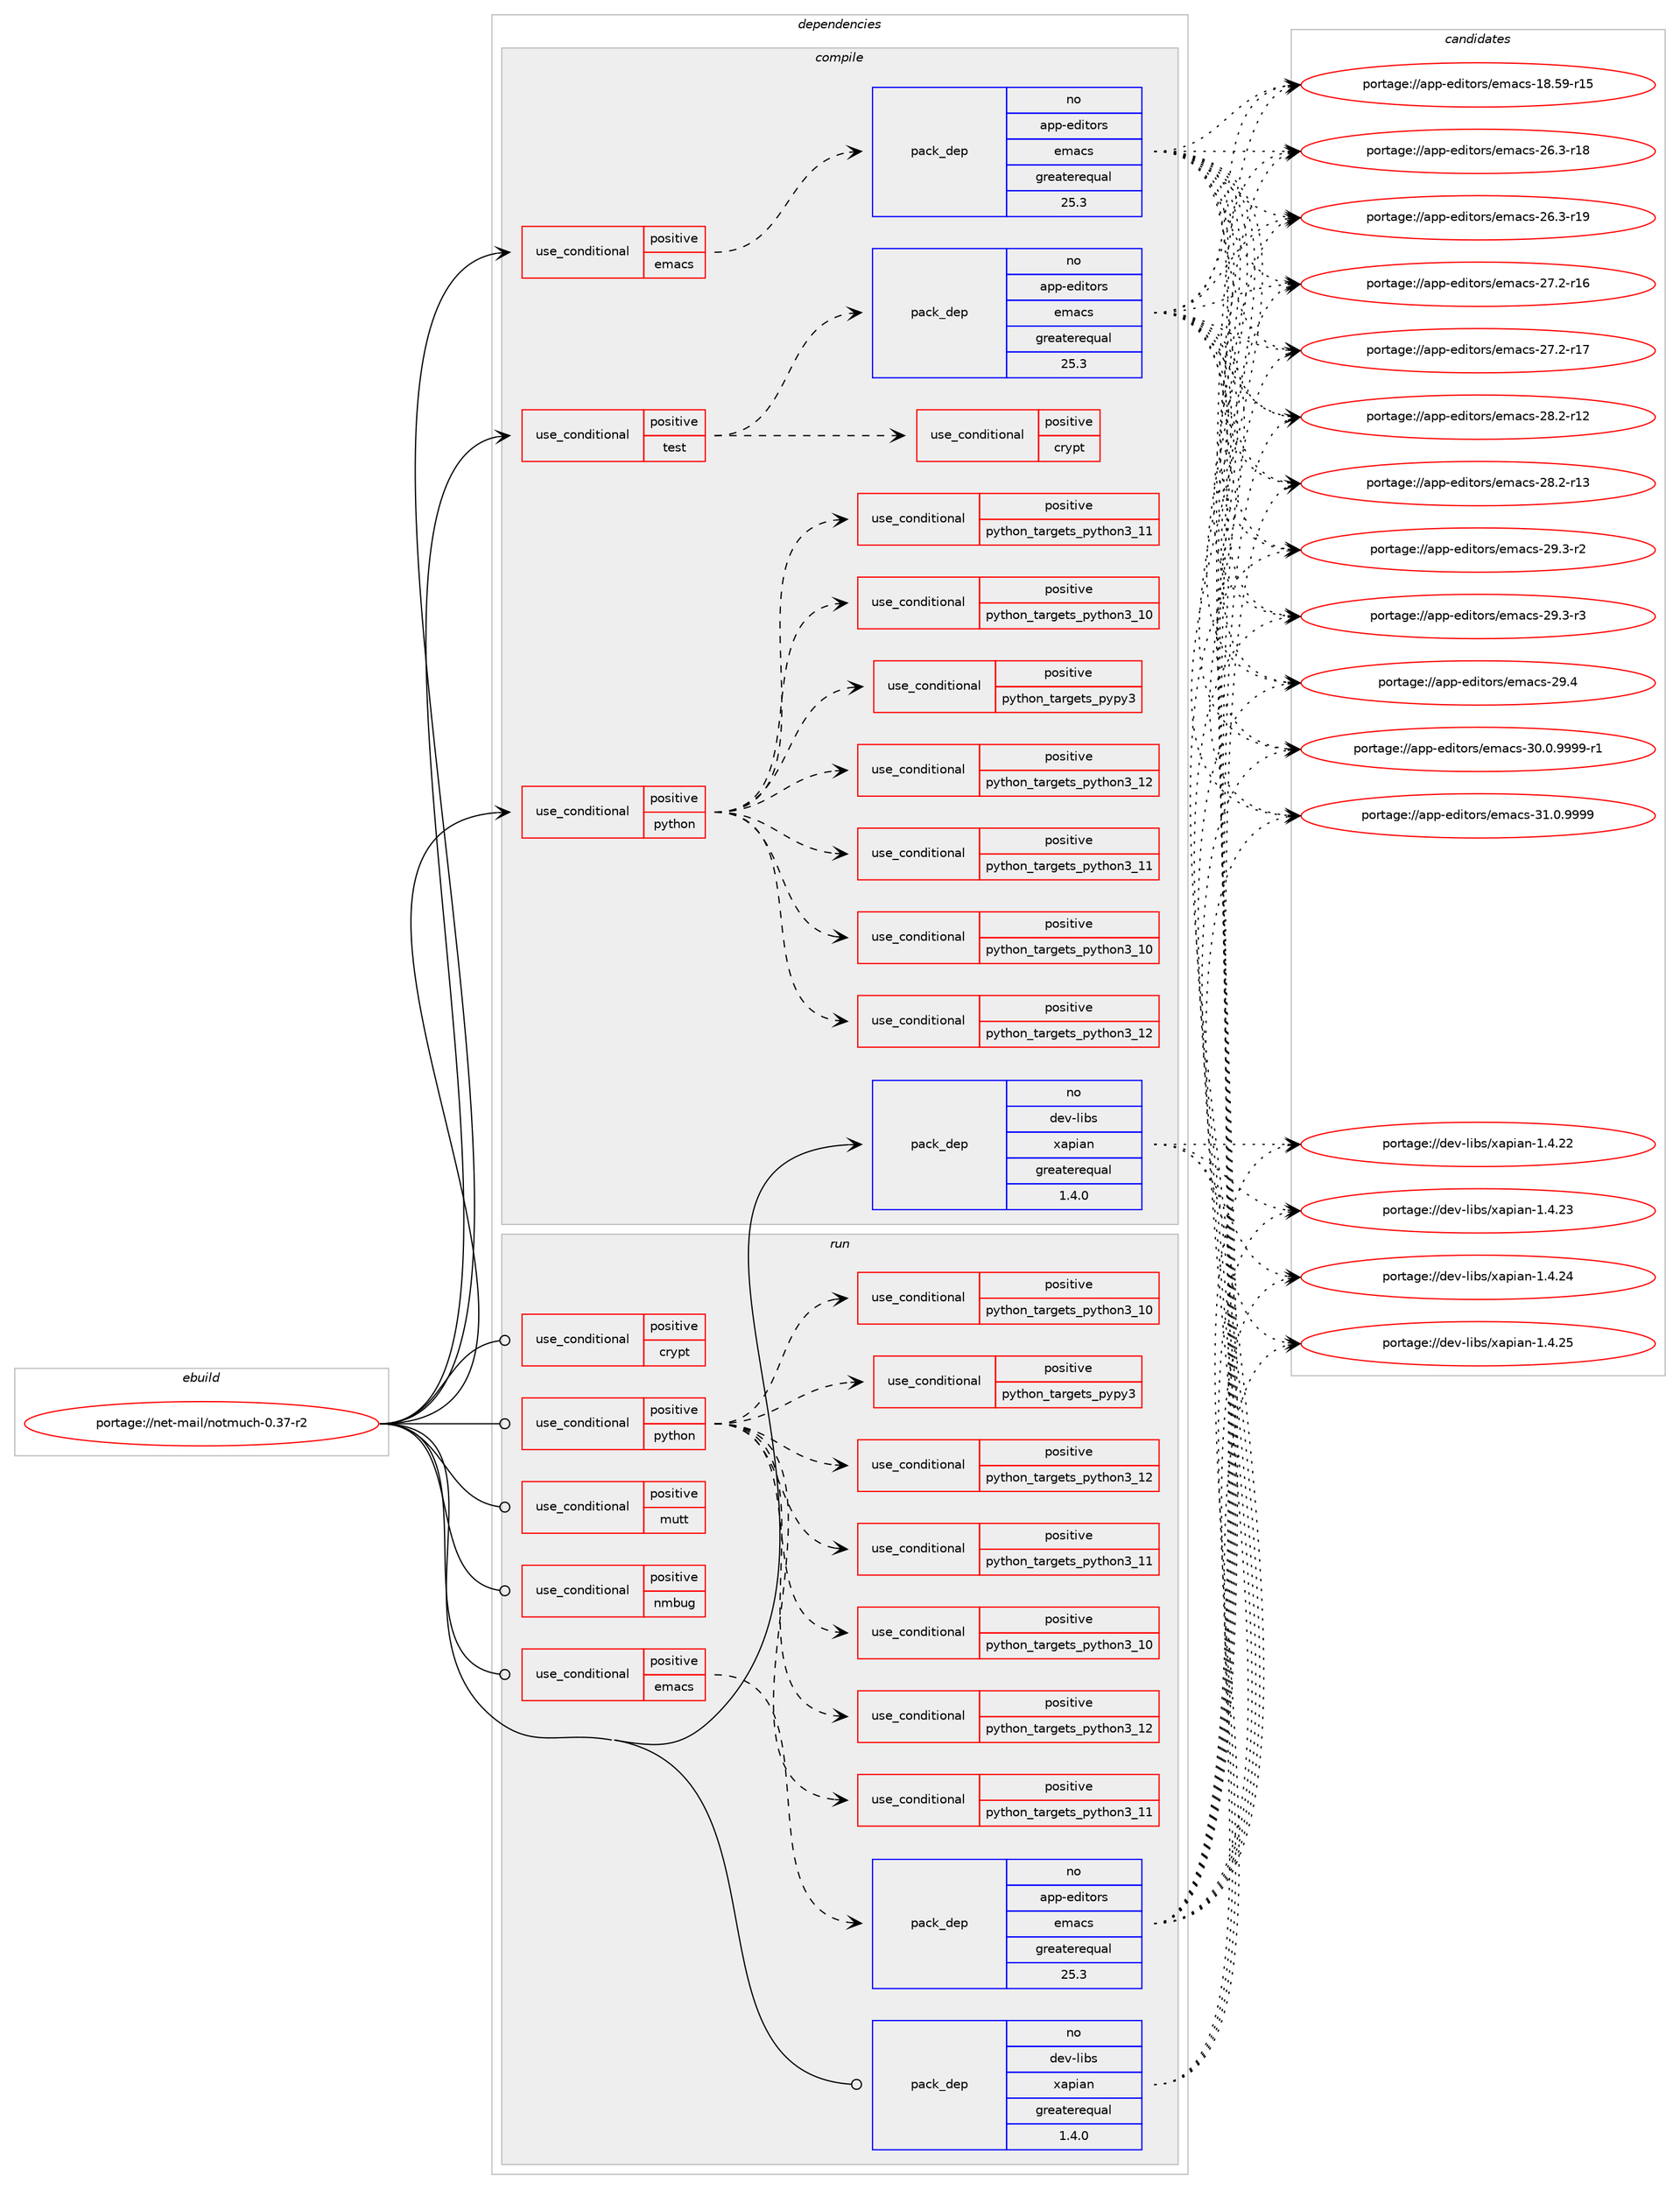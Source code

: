 digraph prolog {

# *************
# Graph options
# *************

newrank=true;
concentrate=true;
compound=true;
graph [rankdir=LR,fontname=Helvetica,fontsize=10,ranksep=1.5];#, ranksep=2.5, nodesep=0.2];
edge  [arrowhead=vee];
node  [fontname=Helvetica,fontsize=10];

# **********
# The ebuild
# **********

subgraph cluster_leftcol {
color=gray;
rank=same;
label=<<i>ebuild</i>>;
id [label="portage://net-mail/notmuch-0.37-r2", color=red, width=4, href="../net-mail/notmuch-0.37-r2.svg"];
}

# ****************
# The dependencies
# ****************

subgraph cluster_midcol {
color=gray;
label=<<i>dependencies</i>>;
subgraph cluster_compile {
fillcolor="#eeeeee";
style=filled;
label=<<i>compile</i>>;
subgraph cond92850 {
dependency185681 [label=<<TABLE BORDER="0" CELLBORDER="1" CELLSPACING="0" CELLPADDING="4"><TR><TD ROWSPAN="3" CELLPADDING="10">use_conditional</TD></TR><TR><TD>positive</TD></TR><TR><TD>emacs</TD></TR></TABLE>>, shape=none, color=red];
subgraph pack90222 {
dependency185682 [label=<<TABLE BORDER="0" CELLBORDER="1" CELLSPACING="0" CELLPADDING="4" WIDTH="220"><TR><TD ROWSPAN="6" CELLPADDING="30">pack_dep</TD></TR><TR><TD WIDTH="110">no</TD></TR><TR><TD>app-editors</TD></TR><TR><TD>emacs</TD></TR><TR><TD>greaterequal</TD></TR><TR><TD>25.3</TD></TR></TABLE>>, shape=none, color=blue];
}
dependency185681:e -> dependency185682:w [weight=20,style="dashed",arrowhead="vee"];
}
id:e -> dependency185681:w [weight=20,style="solid",arrowhead="vee"];
subgraph cond92851 {
dependency185683 [label=<<TABLE BORDER="0" CELLBORDER="1" CELLSPACING="0" CELLPADDING="4"><TR><TD ROWSPAN="3" CELLPADDING="10">use_conditional</TD></TR><TR><TD>positive</TD></TR><TR><TD>python</TD></TR></TABLE>>, shape=none, color=red];
subgraph cond92852 {
dependency185684 [label=<<TABLE BORDER="0" CELLBORDER="1" CELLSPACING="0" CELLPADDING="4"><TR><TD ROWSPAN="3" CELLPADDING="10">use_conditional</TD></TR><TR><TD>positive</TD></TR><TR><TD>python_targets_pypy3</TD></TR></TABLE>>, shape=none, color=red];
# *** BEGIN UNKNOWN DEPENDENCY TYPE (TODO) ***
# dependency185684 -> package_dependency(portage://net-mail/notmuch-0.37-r2,install,no,dev-python,pypy3,none,[,,],any_same_slot,[])
# *** END UNKNOWN DEPENDENCY TYPE (TODO) ***

}
dependency185683:e -> dependency185684:w [weight=20,style="dashed",arrowhead="vee"];
subgraph cond92853 {
dependency185685 [label=<<TABLE BORDER="0" CELLBORDER="1" CELLSPACING="0" CELLPADDING="4"><TR><TD ROWSPAN="3" CELLPADDING="10">use_conditional</TD></TR><TR><TD>positive</TD></TR><TR><TD>python_targets_python3_10</TD></TR></TABLE>>, shape=none, color=red];
# *** BEGIN UNKNOWN DEPENDENCY TYPE (TODO) ***
# dependency185685 -> package_dependency(portage://net-mail/notmuch-0.37-r2,install,no,dev-lang,python,none,[,,],[slot(3.10)],[])
# *** END UNKNOWN DEPENDENCY TYPE (TODO) ***

}
dependency185683:e -> dependency185685:w [weight=20,style="dashed",arrowhead="vee"];
subgraph cond92854 {
dependency185686 [label=<<TABLE BORDER="0" CELLBORDER="1" CELLSPACING="0" CELLPADDING="4"><TR><TD ROWSPAN="3" CELLPADDING="10">use_conditional</TD></TR><TR><TD>positive</TD></TR><TR><TD>python_targets_python3_11</TD></TR></TABLE>>, shape=none, color=red];
# *** BEGIN UNKNOWN DEPENDENCY TYPE (TODO) ***
# dependency185686 -> package_dependency(portage://net-mail/notmuch-0.37-r2,install,no,dev-lang,python,none,[,,],[slot(3.11)],[])
# *** END UNKNOWN DEPENDENCY TYPE (TODO) ***

}
dependency185683:e -> dependency185686:w [weight=20,style="dashed",arrowhead="vee"];
subgraph cond92855 {
dependency185687 [label=<<TABLE BORDER="0" CELLBORDER="1" CELLSPACING="0" CELLPADDING="4"><TR><TD ROWSPAN="3" CELLPADDING="10">use_conditional</TD></TR><TR><TD>positive</TD></TR><TR><TD>python_targets_python3_12</TD></TR></TABLE>>, shape=none, color=red];
# *** BEGIN UNKNOWN DEPENDENCY TYPE (TODO) ***
# dependency185687 -> package_dependency(portage://net-mail/notmuch-0.37-r2,install,no,dev-lang,python,none,[,,],[slot(3.12)],[])
# *** END UNKNOWN DEPENDENCY TYPE (TODO) ***

}
dependency185683:e -> dependency185687:w [weight=20,style="dashed",arrowhead="vee"];
subgraph cond92856 {
dependency185688 [label=<<TABLE BORDER="0" CELLBORDER="1" CELLSPACING="0" CELLPADDING="4"><TR><TD ROWSPAN="3" CELLPADDING="10">use_conditional</TD></TR><TR><TD>positive</TD></TR><TR><TD>python_targets_python3_10</TD></TR></TABLE>>, shape=none, color=red];
# *** BEGIN UNKNOWN DEPENDENCY TYPE (TODO) ***
# dependency185688 -> package_dependency(portage://net-mail/notmuch-0.37-r2,install,no,dev-python,cffi,none,[,,],[],[use(optenable(python_targets_python3_10),negative),use(optenable(python_targets_python3_11),negative),use(optenable(python_targets_python3_12),negative)])
# *** END UNKNOWN DEPENDENCY TYPE (TODO) ***

}
dependency185683:e -> dependency185688:w [weight=20,style="dashed",arrowhead="vee"];
subgraph cond92857 {
dependency185689 [label=<<TABLE BORDER="0" CELLBORDER="1" CELLSPACING="0" CELLPADDING="4"><TR><TD ROWSPAN="3" CELLPADDING="10">use_conditional</TD></TR><TR><TD>positive</TD></TR><TR><TD>python_targets_python3_11</TD></TR></TABLE>>, shape=none, color=red];
# *** BEGIN UNKNOWN DEPENDENCY TYPE (TODO) ***
# dependency185689 -> package_dependency(portage://net-mail/notmuch-0.37-r2,install,no,dev-python,cffi,none,[,,],[],[use(optenable(python_targets_python3_10),negative),use(optenable(python_targets_python3_11),negative),use(optenable(python_targets_python3_12),negative)])
# *** END UNKNOWN DEPENDENCY TYPE (TODO) ***

}
dependency185683:e -> dependency185689:w [weight=20,style="dashed",arrowhead="vee"];
subgraph cond92858 {
dependency185690 [label=<<TABLE BORDER="0" CELLBORDER="1" CELLSPACING="0" CELLPADDING="4"><TR><TD ROWSPAN="3" CELLPADDING="10">use_conditional</TD></TR><TR><TD>positive</TD></TR><TR><TD>python_targets_python3_12</TD></TR></TABLE>>, shape=none, color=red];
# *** BEGIN UNKNOWN DEPENDENCY TYPE (TODO) ***
# dependency185690 -> package_dependency(portage://net-mail/notmuch-0.37-r2,install,no,dev-python,cffi,none,[,,],[],[use(optenable(python_targets_python3_10),negative),use(optenable(python_targets_python3_11),negative),use(optenable(python_targets_python3_12),negative)])
# *** END UNKNOWN DEPENDENCY TYPE (TODO) ***

}
dependency185683:e -> dependency185690:w [weight=20,style="dashed",arrowhead="vee"];
}
id:e -> dependency185683:w [weight=20,style="solid",arrowhead="vee"];
subgraph cond92859 {
dependency185691 [label=<<TABLE BORDER="0" CELLBORDER="1" CELLSPACING="0" CELLPADDING="4"><TR><TD ROWSPAN="3" CELLPADDING="10">use_conditional</TD></TR><TR><TD>positive</TD></TR><TR><TD>test</TD></TR></TABLE>>, shape=none, color=red];
subgraph pack90223 {
dependency185692 [label=<<TABLE BORDER="0" CELLBORDER="1" CELLSPACING="0" CELLPADDING="4" WIDTH="220"><TR><TD ROWSPAN="6" CELLPADDING="30">pack_dep</TD></TR><TR><TD WIDTH="110">no</TD></TR><TR><TD>app-editors</TD></TR><TR><TD>emacs</TD></TR><TR><TD>greaterequal</TD></TR><TR><TD>25.3</TD></TR></TABLE>>, shape=none, color=blue];
}
dependency185691:e -> dependency185692:w [weight=20,style="dashed",arrowhead="vee"];
# *** BEGIN UNKNOWN DEPENDENCY TYPE (TODO) ***
# dependency185691 -> package_dependency(portage://net-mail/notmuch-0.37-r2,install,no,app-misc,dtach,none,[,,],[],[])
# *** END UNKNOWN DEPENDENCY TYPE (TODO) ***

# *** BEGIN UNKNOWN DEPENDENCY TYPE (TODO) ***
# dependency185691 -> package_dependency(portage://net-mail/notmuch-0.37-r2,install,no,dev-debug,gdb,none,[,,],[],[use(enable(python),none)])
# *** END UNKNOWN DEPENDENCY TYPE (TODO) ***

subgraph cond92860 {
dependency185693 [label=<<TABLE BORDER="0" CELLBORDER="1" CELLSPACING="0" CELLPADDING="4"><TR><TD ROWSPAN="3" CELLPADDING="10">use_conditional</TD></TR><TR><TD>positive</TD></TR><TR><TD>crypt</TD></TR></TABLE>>, shape=none, color=red];
# *** BEGIN UNKNOWN DEPENDENCY TYPE (TODO) ***
# dependency185693 -> package_dependency(portage://net-mail/notmuch-0.37-r2,install,no,app-crypt,gnupg,none,[,,],[],[])
# *** END UNKNOWN DEPENDENCY TYPE (TODO) ***

# *** BEGIN UNKNOWN DEPENDENCY TYPE (TODO) ***
# dependency185693 -> package_dependency(portage://net-mail/notmuch-0.37-r2,install,no,dev-libs,openssl,none,[,,],[],[])
# *** END UNKNOWN DEPENDENCY TYPE (TODO) ***

}
dependency185691:e -> dependency185693:w [weight=20,style="dashed",arrowhead="vee"];
}
id:e -> dependency185691:w [weight=20,style="solid",arrowhead="vee"];
# *** BEGIN UNKNOWN DEPENDENCY TYPE (TODO) ***
# id -> package_dependency(portage://net-mail/notmuch-0.37-r2,install,no,dev-libs,glib,none,[,,],[],[])
# *** END UNKNOWN DEPENDENCY TYPE (TODO) ***

# *** BEGIN UNKNOWN DEPENDENCY TYPE (TODO) ***
# id -> package_dependency(portage://net-mail/notmuch-0.37-r2,install,no,dev-libs,gmime,none,[,,],[slot(3.0)],[use(enable(crypt),none)])
# *** END UNKNOWN DEPENDENCY TYPE (TODO) ***

subgraph pack90224 {
dependency185694 [label=<<TABLE BORDER="0" CELLBORDER="1" CELLSPACING="0" CELLPADDING="4" WIDTH="220"><TR><TD ROWSPAN="6" CELLPADDING="30">pack_dep</TD></TR><TR><TD WIDTH="110">no</TD></TR><TR><TD>dev-libs</TD></TR><TR><TD>xapian</TD></TR><TR><TD>greaterequal</TD></TR><TR><TD>1.4.0</TD></TR></TABLE>>, shape=none, color=blue];
}
id:e -> dependency185694:w [weight=20,style="solid",arrowhead="vee"];
# *** BEGIN UNKNOWN DEPENDENCY TYPE (TODO) ***
# id -> package_dependency(portage://net-mail/notmuch-0.37-r2,install,no,sys-libs,talloc,none,[,,],[],[])
# *** END UNKNOWN DEPENDENCY TYPE (TODO) ***

# *** BEGIN UNKNOWN DEPENDENCY TYPE (TODO) ***
# id -> package_dependency(portage://net-mail/notmuch-0.37-r2,install,no,sys-libs,zlib,none,[,,],any_same_slot,[])
# *** END UNKNOWN DEPENDENCY TYPE (TODO) ***

}
subgraph cluster_compileandrun {
fillcolor="#eeeeee";
style=filled;
label=<<i>compile and run</i>>;
}
subgraph cluster_run {
fillcolor="#eeeeee";
style=filled;
label=<<i>run</i>>;
subgraph cond92861 {
dependency185695 [label=<<TABLE BORDER="0" CELLBORDER="1" CELLSPACING="0" CELLPADDING="4"><TR><TD ROWSPAN="3" CELLPADDING="10">use_conditional</TD></TR><TR><TD>positive</TD></TR><TR><TD>crypt</TD></TR></TABLE>>, shape=none, color=red];
# *** BEGIN UNKNOWN DEPENDENCY TYPE (TODO) ***
# dependency185695 -> package_dependency(portage://net-mail/notmuch-0.37-r2,run,no,app-crypt,gnupg,none,[,,],[],[])
# *** END UNKNOWN DEPENDENCY TYPE (TODO) ***

}
id:e -> dependency185695:w [weight=20,style="solid",arrowhead="odot"];
subgraph cond92862 {
dependency185696 [label=<<TABLE BORDER="0" CELLBORDER="1" CELLSPACING="0" CELLPADDING="4"><TR><TD ROWSPAN="3" CELLPADDING="10">use_conditional</TD></TR><TR><TD>positive</TD></TR><TR><TD>emacs</TD></TR></TABLE>>, shape=none, color=red];
subgraph pack90225 {
dependency185697 [label=<<TABLE BORDER="0" CELLBORDER="1" CELLSPACING="0" CELLPADDING="4" WIDTH="220"><TR><TD ROWSPAN="6" CELLPADDING="30">pack_dep</TD></TR><TR><TD WIDTH="110">no</TD></TR><TR><TD>app-editors</TD></TR><TR><TD>emacs</TD></TR><TR><TD>greaterequal</TD></TR><TR><TD>25.3</TD></TR></TABLE>>, shape=none, color=blue];
}
dependency185696:e -> dependency185697:w [weight=20,style="dashed",arrowhead="vee"];
}
id:e -> dependency185696:w [weight=20,style="solid",arrowhead="odot"];
subgraph cond92863 {
dependency185698 [label=<<TABLE BORDER="0" CELLBORDER="1" CELLSPACING="0" CELLPADDING="4"><TR><TD ROWSPAN="3" CELLPADDING="10">use_conditional</TD></TR><TR><TD>positive</TD></TR><TR><TD>mutt</TD></TR></TABLE>>, shape=none, color=red];
# *** BEGIN UNKNOWN DEPENDENCY TYPE (TODO) ***
# dependency185698 -> package_dependency(portage://net-mail/notmuch-0.37-r2,run,no,dev-perl,File-Which,none,[,,],[],[])
# *** END UNKNOWN DEPENDENCY TYPE (TODO) ***

# *** BEGIN UNKNOWN DEPENDENCY TYPE (TODO) ***
# dependency185698 -> package_dependency(portage://net-mail/notmuch-0.37-r2,run,no,dev-perl,Mail-Box,none,[,,],[],[])
# *** END UNKNOWN DEPENDENCY TYPE (TODO) ***

# *** BEGIN UNKNOWN DEPENDENCY TYPE (TODO) ***
# dependency185698 -> package_dependency(portage://net-mail/notmuch-0.37-r2,run,no,dev-perl,MailTools,none,[,,],[],[])
# *** END UNKNOWN DEPENDENCY TYPE (TODO) ***

# *** BEGIN UNKNOWN DEPENDENCY TYPE (TODO) ***
# dependency185698 -> package_dependency(portage://net-mail/notmuch-0.37-r2,run,no,dev-perl,String-ShellQuote,none,[,,],[],[])
# *** END UNKNOWN DEPENDENCY TYPE (TODO) ***

# *** BEGIN UNKNOWN DEPENDENCY TYPE (TODO) ***
# dependency185698 -> package_dependency(portage://net-mail/notmuch-0.37-r2,run,no,dev-perl,Term-ReadLine-Gnu,none,[,,],[],[])
# *** END UNKNOWN DEPENDENCY TYPE (TODO) ***

# *** BEGIN UNKNOWN DEPENDENCY TYPE (TODO) ***
# dependency185698 -> package_dependency(portage://net-mail/notmuch-0.37-r2,run,no,virtual,perl-Digest-SHA,none,[,,],[],[])
# *** END UNKNOWN DEPENDENCY TYPE (TODO) ***

# *** BEGIN UNKNOWN DEPENDENCY TYPE (TODO) ***
# dependency185698 -> package_dependency(portage://net-mail/notmuch-0.37-r2,run,no,virtual,perl-File-Path,none,[,,],[],[])
# *** END UNKNOWN DEPENDENCY TYPE (TODO) ***

# *** BEGIN UNKNOWN DEPENDENCY TYPE (TODO) ***
# dependency185698 -> package_dependency(portage://net-mail/notmuch-0.37-r2,run,no,virtual,perl-Getopt-Long,none,[,,],[],[])
# *** END UNKNOWN DEPENDENCY TYPE (TODO) ***

# *** BEGIN UNKNOWN DEPENDENCY TYPE (TODO) ***
# dependency185698 -> package_dependency(portage://net-mail/notmuch-0.37-r2,run,no,dev-perl,Pod-Parser,none,[,,],[],[])
# *** END UNKNOWN DEPENDENCY TYPE (TODO) ***

}
id:e -> dependency185698:w [weight=20,style="solid",arrowhead="odot"];
subgraph cond92864 {
dependency185699 [label=<<TABLE BORDER="0" CELLBORDER="1" CELLSPACING="0" CELLPADDING="4"><TR><TD ROWSPAN="3" CELLPADDING="10">use_conditional</TD></TR><TR><TD>positive</TD></TR><TR><TD>nmbug</TD></TR></TABLE>>, shape=none, color=red];
# *** BEGIN UNKNOWN DEPENDENCY TYPE (TODO) ***
# dependency185699 -> package_dependency(portage://net-mail/notmuch-0.37-r2,run,no,dev-vcs,git,none,[,,],[],[])
# *** END UNKNOWN DEPENDENCY TYPE (TODO) ***

}
id:e -> dependency185699:w [weight=20,style="solid",arrowhead="odot"];
subgraph cond92865 {
dependency185700 [label=<<TABLE BORDER="0" CELLBORDER="1" CELLSPACING="0" CELLPADDING="4"><TR><TD ROWSPAN="3" CELLPADDING="10">use_conditional</TD></TR><TR><TD>positive</TD></TR><TR><TD>python</TD></TR></TABLE>>, shape=none, color=red];
subgraph cond92866 {
dependency185701 [label=<<TABLE BORDER="0" CELLBORDER="1" CELLSPACING="0" CELLPADDING="4"><TR><TD ROWSPAN="3" CELLPADDING="10">use_conditional</TD></TR><TR><TD>positive</TD></TR><TR><TD>python_targets_pypy3</TD></TR></TABLE>>, shape=none, color=red];
# *** BEGIN UNKNOWN DEPENDENCY TYPE (TODO) ***
# dependency185701 -> package_dependency(portage://net-mail/notmuch-0.37-r2,run,no,dev-python,pypy3,none,[,,],any_same_slot,[])
# *** END UNKNOWN DEPENDENCY TYPE (TODO) ***

}
dependency185700:e -> dependency185701:w [weight=20,style="dashed",arrowhead="vee"];
subgraph cond92867 {
dependency185702 [label=<<TABLE BORDER="0" CELLBORDER="1" CELLSPACING="0" CELLPADDING="4"><TR><TD ROWSPAN="3" CELLPADDING="10">use_conditional</TD></TR><TR><TD>positive</TD></TR><TR><TD>python_targets_python3_10</TD></TR></TABLE>>, shape=none, color=red];
# *** BEGIN UNKNOWN DEPENDENCY TYPE (TODO) ***
# dependency185702 -> package_dependency(portage://net-mail/notmuch-0.37-r2,run,no,dev-lang,python,none,[,,],[slot(3.10)],[])
# *** END UNKNOWN DEPENDENCY TYPE (TODO) ***

}
dependency185700:e -> dependency185702:w [weight=20,style="dashed",arrowhead="vee"];
subgraph cond92868 {
dependency185703 [label=<<TABLE BORDER="0" CELLBORDER="1" CELLSPACING="0" CELLPADDING="4"><TR><TD ROWSPAN="3" CELLPADDING="10">use_conditional</TD></TR><TR><TD>positive</TD></TR><TR><TD>python_targets_python3_11</TD></TR></TABLE>>, shape=none, color=red];
# *** BEGIN UNKNOWN DEPENDENCY TYPE (TODO) ***
# dependency185703 -> package_dependency(portage://net-mail/notmuch-0.37-r2,run,no,dev-lang,python,none,[,,],[slot(3.11)],[])
# *** END UNKNOWN DEPENDENCY TYPE (TODO) ***

}
dependency185700:e -> dependency185703:w [weight=20,style="dashed",arrowhead="vee"];
subgraph cond92869 {
dependency185704 [label=<<TABLE BORDER="0" CELLBORDER="1" CELLSPACING="0" CELLPADDING="4"><TR><TD ROWSPAN="3" CELLPADDING="10">use_conditional</TD></TR><TR><TD>positive</TD></TR><TR><TD>python_targets_python3_12</TD></TR></TABLE>>, shape=none, color=red];
# *** BEGIN UNKNOWN DEPENDENCY TYPE (TODO) ***
# dependency185704 -> package_dependency(portage://net-mail/notmuch-0.37-r2,run,no,dev-lang,python,none,[,,],[slot(3.12)],[])
# *** END UNKNOWN DEPENDENCY TYPE (TODO) ***

}
dependency185700:e -> dependency185704:w [weight=20,style="dashed",arrowhead="vee"];
subgraph cond92870 {
dependency185705 [label=<<TABLE BORDER="0" CELLBORDER="1" CELLSPACING="0" CELLPADDING="4"><TR><TD ROWSPAN="3" CELLPADDING="10">use_conditional</TD></TR><TR><TD>positive</TD></TR><TR><TD>python_targets_python3_10</TD></TR></TABLE>>, shape=none, color=red];
# *** BEGIN UNKNOWN DEPENDENCY TYPE (TODO) ***
# dependency185705 -> package_dependency(portage://net-mail/notmuch-0.37-r2,run,no,dev-python,cffi,none,[,,],[],[use(optenable(python_targets_python3_10),negative),use(optenable(python_targets_python3_11),negative),use(optenable(python_targets_python3_12),negative)])
# *** END UNKNOWN DEPENDENCY TYPE (TODO) ***

}
dependency185700:e -> dependency185705:w [weight=20,style="dashed",arrowhead="vee"];
subgraph cond92871 {
dependency185706 [label=<<TABLE BORDER="0" CELLBORDER="1" CELLSPACING="0" CELLPADDING="4"><TR><TD ROWSPAN="3" CELLPADDING="10">use_conditional</TD></TR><TR><TD>positive</TD></TR><TR><TD>python_targets_python3_11</TD></TR></TABLE>>, shape=none, color=red];
# *** BEGIN UNKNOWN DEPENDENCY TYPE (TODO) ***
# dependency185706 -> package_dependency(portage://net-mail/notmuch-0.37-r2,run,no,dev-python,cffi,none,[,,],[],[use(optenable(python_targets_python3_10),negative),use(optenable(python_targets_python3_11),negative),use(optenable(python_targets_python3_12),negative)])
# *** END UNKNOWN DEPENDENCY TYPE (TODO) ***

}
dependency185700:e -> dependency185706:w [weight=20,style="dashed",arrowhead="vee"];
subgraph cond92872 {
dependency185707 [label=<<TABLE BORDER="0" CELLBORDER="1" CELLSPACING="0" CELLPADDING="4"><TR><TD ROWSPAN="3" CELLPADDING="10">use_conditional</TD></TR><TR><TD>positive</TD></TR><TR><TD>python_targets_python3_12</TD></TR></TABLE>>, shape=none, color=red];
# *** BEGIN UNKNOWN DEPENDENCY TYPE (TODO) ***
# dependency185707 -> package_dependency(portage://net-mail/notmuch-0.37-r2,run,no,dev-python,cffi,none,[,,],[],[use(optenable(python_targets_python3_10),negative),use(optenable(python_targets_python3_11),negative),use(optenable(python_targets_python3_12),negative)])
# *** END UNKNOWN DEPENDENCY TYPE (TODO) ***

}
dependency185700:e -> dependency185707:w [weight=20,style="dashed",arrowhead="vee"];
}
id:e -> dependency185700:w [weight=20,style="solid",arrowhead="odot"];
# *** BEGIN UNKNOWN DEPENDENCY TYPE (TODO) ***
# id -> package_dependency(portage://net-mail/notmuch-0.37-r2,run,no,dev-libs,glib,none,[,,],[],[])
# *** END UNKNOWN DEPENDENCY TYPE (TODO) ***

# *** BEGIN UNKNOWN DEPENDENCY TYPE (TODO) ***
# id -> package_dependency(portage://net-mail/notmuch-0.37-r2,run,no,dev-libs,gmime,none,[,,],[slot(3.0)],[use(enable(crypt),none)])
# *** END UNKNOWN DEPENDENCY TYPE (TODO) ***

subgraph pack90226 {
dependency185708 [label=<<TABLE BORDER="0" CELLBORDER="1" CELLSPACING="0" CELLPADDING="4" WIDTH="220"><TR><TD ROWSPAN="6" CELLPADDING="30">pack_dep</TD></TR><TR><TD WIDTH="110">no</TD></TR><TR><TD>dev-libs</TD></TR><TR><TD>xapian</TD></TR><TR><TD>greaterequal</TD></TR><TR><TD>1.4.0</TD></TR></TABLE>>, shape=none, color=blue];
}
id:e -> dependency185708:w [weight=20,style="solid",arrowhead="odot"];
# *** BEGIN UNKNOWN DEPENDENCY TYPE (TODO) ***
# id -> package_dependency(portage://net-mail/notmuch-0.37-r2,run,no,sys-libs,talloc,none,[,,],[],[])
# *** END UNKNOWN DEPENDENCY TYPE (TODO) ***

# *** BEGIN UNKNOWN DEPENDENCY TYPE (TODO) ***
# id -> package_dependency(portage://net-mail/notmuch-0.37-r2,run,no,sys-libs,zlib,none,[,,],any_same_slot,[])
# *** END UNKNOWN DEPENDENCY TYPE (TODO) ***

}
}

# **************
# The candidates
# **************

subgraph cluster_choices {
rank=same;
color=gray;
label=<<i>candidates</i>>;

subgraph choice90222 {
color=black;
nodesep=1;
choice9711211245101100105116111114115471011099799115454956465357451144953 [label="portage://app-editors/emacs-18.59-r15", color=red, width=4,href="../app-editors/emacs-18.59-r15.svg"];
choice97112112451011001051161111141154710110997991154550544651451144956 [label="portage://app-editors/emacs-26.3-r18", color=red, width=4,href="../app-editors/emacs-26.3-r18.svg"];
choice97112112451011001051161111141154710110997991154550544651451144957 [label="portage://app-editors/emacs-26.3-r19", color=red, width=4,href="../app-editors/emacs-26.3-r19.svg"];
choice97112112451011001051161111141154710110997991154550554650451144954 [label="portage://app-editors/emacs-27.2-r16", color=red, width=4,href="../app-editors/emacs-27.2-r16.svg"];
choice97112112451011001051161111141154710110997991154550554650451144955 [label="portage://app-editors/emacs-27.2-r17", color=red, width=4,href="../app-editors/emacs-27.2-r17.svg"];
choice97112112451011001051161111141154710110997991154550564650451144950 [label="portage://app-editors/emacs-28.2-r12", color=red, width=4,href="../app-editors/emacs-28.2-r12.svg"];
choice97112112451011001051161111141154710110997991154550564650451144951 [label="portage://app-editors/emacs-28.2-r13", color=red, width=4,href="../app-editors/emacs-28.2-r13.svg"];
choice971121124510110010511611111411547101109979911545505746514511450 [label="portage://app-editors/emacs-29.3-r2", color=red, width=4,href="../app-editors/emacs-29.3-r2.svg"];
choice971121124510110010511611111411547101109979911545505746514511451 [label="portage://app-editors/emacs-29.3-r3", color=red, width=4,href="../app-editors/emacs-29.3-r3.svg"];
choice97112112451011001051161111141154710110997991154550574652 [label="portage://app-editors/emacs-29.4", color=red, width=4,href="../app-editors/emacs-29.4.svg"];
choice9711211245101100105116111114115471011099799115455148464846575757574511449 [label="portage://app-editors/emacs-30.0.9999-r1", color=red, width=4,href="../app-editors/emacs-30.0.9999-r1.svg"];
choice971121124510110010511611111411547101109979911545514946484657575757 [label="portage://app-editors/emacs-31.0.9999", color=red, width=4,href="../app-editors/emacs-31.0.9999.svg"];
dependency185682:e -> choice9711211245101100105116111114115471011099799115454956465357451144953:w [style=dotted,weight="100"];
dependency185682:e -> choice97112112451011001051161111141154710110997991154550544651451144956:w [style=dotted,weight="100"];
dependency185682:e -> choice97112112451011001051161111141154710110997991154550544651451144957:w [style=dotted,weight="100"];
dependency185682:e -> choice97112112451011001051161111141154710110997991154550554650451144954:w [style=dotted,weight="100"];
dependency185682:e -> choice97112112451011001051161111141154710110997991154550554650451144955:w [style=dotted,weight="100"];
dependency185682:e -> choice97112112451011001051161111141154710110997991154550564650451144950:w [style=dotted,weight="100"];
dependency185682:e -> choice97112112451011001051161111141154710110997991154550564650451144951:w [style=dotted,weight="100"];
dependency185682:e -> choice971121124510110010511611111411547101109979911545505746514511450:w [style=dotted,weight="100"];
dependency185682:e -> choice971121124510110010511611111411547101109979911545505746514511451:w [style=dotted,weight="100"];
dependency185682:e -> choice97112112451011001051161111141154710110997991154550574652:w [style=dotted,weight="100"];
dependency185682:e -> choice9711211245101100105116111114115471011099799115455148464846575757574511449:w [style=dotted,weight="100"];
dependency185682:e -> choice971121124510110010511611111411547101109979911545514946484657575757:w [style=dotted,weight="100"];
}
subgraph choice90223 {
color=black;
nodesep=1;
choice9711211245101100105116111114115471011099799115454956465357451144953 [label="portage://app-editors/emacs-18.59-r15", color=red, width=4,href="../app-editors/emacs-18.59-r15.svg"];
choice97112112451011001051161111141154710110997991154550544651451144956 [label="portage://app-editors/emacs-26.3-r18", color=red, width=4,href="../app-editors/emacs-26.3-r18.svg"];
choice97112112451011001051161111141154710110997991154550544651451144957 [label="portage://app-editors/emacs-26.3-r19", color=red, width=4,href="../app-editors/emacs-26.3-r19.svg"];
choice97112112451011001051161111141154710110997991154550554650451144954 [label="portage://app-editors/emacs-27.2-r16", color=red, width=4,href="../app-editors/emacs-27.2-r16.svg"];
choice97112112451011001051161111141154710110997991154550554650451144955 [label="portage://app-editors/emacs-27.2-r17", color=red, width=4,href="../app-editors/emacs-27.2-r17.svg"];
choice97112112451011001051161111141154710110997991154550564650451144950 [label="portage://app-editors/emacs-28.2-r12", color=red, width=4,href="../app-editors/emacs-28.2-r12.svg"];
choice97112112451011001051161111141154710110997991154550564650451144951 [label="portage://app-editors/emacs-28.2-r13", color=red, width=4,href="../app-editors/emacs-28.2-r13.svg"];
choice971121124510110010511611111411547101109979911545505746514511450 [label="portage://app-editors/emacs-29.3-r2", color=red, width=4,href="../app-editors/emacs-29.3-r2.svg"];
choice971121124510110010511611111411547101109979911545505746514511451 [label="portage://app-editors/emacs-29.3-r3", color=red, width=4,href="../app-editors/emacs-29.3-r3.svg"];
choice97112112451011001051161111141154710110997991154550574652 [label="portage://app-editors/emacs-29.4", color=red, width=4,href="../app-editors/emacs-29.4.svg"];
choice9711211245101100105116111114115471011099799115455148464846575757574511449 [label="portage://app-editors/emacs-30.0.9999-r1", color=red, width=4,href="../app-editors/emacs-30.0.9999-r1.svg"];
choice971121124510110010511611111411547101109979911545514946484657575757 [label="portage://app-editors/emacs-31.0.9999", color=red, width=4,href="../app-editors/emacs-31.0.9999.svg"];
dependency185692:e -> choice9711211245101100105116111114115471011099799115454956465357451144953:w [style=dotted,weight="100"];
dependency185692:e -> choice97112112451011001051161111141154710110997991154550544651451144956:w [style=dotted,weight="100"];
dependency185692:e -> choice97112112451011001051161111141154710110997991154550544651451144957:w [style=dotted,weight="100"];
dependency185692:e -> choice97112112451011001051161111141154710110997991154550554650451144954:w [style=dotted,weight="100"];
dependency185692:e -> choice97112112451011001051161111141154710110997991154550554650451144955:w [style=dotted,weight="100"];
dependency185692:e -> choice97112112451011001051161111141154710110997991154550564650451144950:w [style=dotted,weight="100"];
dependency185692:e -> choice97112112451011001051161111141154710110997991154550564650451144951:w [style=dotted,weight="100"];
dependency185692:e -> choice971121124510110010511611111411547101109979911545505746514511450:w [style=dotted,weight="100"];
dependency185692:e -> choice971121124510110010511611111411547101109979911545505746514511451:w [style=dotted,weight="100"];
dependency185692:e -> choice97112112451011001051161111141154710110997991154550574652:w [style=dotted,weight="100"];
dependency185692:e -> choice9711211245101100105116111114115471011099799115455148464846575757574511449:w [style=dotted,weight="100"];
dependency185692:e -> choice971121124510110010511611111411547101109979911545514946484657575757:w [style=dotted,weight="100"];
}
subgraph choice90224 {
color=black;
nodesep=1;
choice100101118451081059811547120971121059711045494652465050 [label="portage://dev-libs/xapian-1.4.22", color=red, width=4,href="../dev-libs/xapian-1.4.22.svg"];
choice100101118451081059811547120971121059711045494652465051 [label="portage://dev-libs/xapian-1.4.23", color=red, width=4,href="../dev-libs/xapian-1.4.23.svg"];
choice100101118451081059811547120971121059711045494652465052 [label="portage://dev-libs/xapian-1.4.24", color=red, width=4,href="../dev-libs/xapian-1.4.24.svg"];
choice100101118451081059811547120971121059711045494652465053 [label="portage://dev-libs/xapian-1.4.25", color=red, width=4,href="../dev-libs/xapian-1.4.25.svg"];
dependency185694:e -> choice100101118451081059811547120971121059711045494652465050:w [style=dotted,weight="100"];
dependency185694:e -> choice100101118451081059811547120971121059711045494652465051:w [style=dotted,weight="100"];
dependency185694:e -> choice100101118451081059811547120971121059711045494652465052:w [style=dotted,weight="100"];
dependency185694:e -> choice100101118451081059811547120971121059711045494652465053:w [style=dotted,weight="100"];
}
subgraph choice90225 {
color=black;
nodesep=1;
choice9711211245101100105116111114115471011099799115454956465357451144953 [label="portage://app-editors/emacs-18.59-r15", color=red, width=4,href="../app-editors/emacs-18.59-r15.svg"];
choice97112112451011001051161111141154710110997991154550544651451144956 [label="portage://app-editors/emacs-26.3-r18", color=red, width=4,href="../app-editors/emacs-26.3-r18.svg"];
choice97112112451011001051161111141154710110997991154550544651451144957 [label="portage://app-editors/emacs-26.3-r19", color=red, width=4,href="../app-editors/emacs-26.3-r19.svg"];
choice97112112451011001051161111141154710110997991154550554650451144954 [label="portage://app-editors/emacs-27.2-r16", color=red, width=4,href="../app-editors/emacs-27.2-r16.svg"];
choice97112112451011001051161111141154710110997991154550554650451144955 [label="portage://app-editors/emacs-27.2-r17", color=red, width=4,href="../app-editors/emacs-27.2-r17.svg"];
choice97112112451011001051161111141154710110997991154550564650451144950 [label="portage://app-editors/emacs-28.2-r12", color=red, width=4,href="../app-editors/emacs-28.2-r12.svg"];
choice97112112451011001051161111141154710110997991154550564650451144951 [label="portage://app-editors/emacs-28.2-r13", color=red, width=4,href="../app-editors/emacs-28.2-r13.svg"];
choice971121124510110010511611111411547101109979911545505746514511450 [label="portage://app-editors/emacs-29.3-r2", color=red, width=4,href="../app-editors/emacs-29.3-r2.svg"];
choice971121124510110010511611111411547101109979911545505746514511451 [label="portage://app-editors/emacs-29.3-r3", color=red, width=4,href="../app-editors/emacs-29.3-r3.svg"];
choice97112112451011001051161111141154710110997991154550574652 [label="portage://app-editors/emacs-29.4", color=red, width=4,href="../app-editors/emacs-29.4.svg"];
choice9711211245101100105116111114115471011099799115455148464846575757574511449 [label="portage://app-editors/emacs-30.0.9999-r1", color=red, width=4,href="../app-editors/emacs-30.0.9999-r1.svg"];
choice971121124510110010511611111411547101109979911545514946484657575757 [label="portage://app-editors/emacs-31.0.9999", color=red, width=4,href="../app-editors/emacs-31.0.9999.svg"];
dependency185697:e -> choice9711211245101100105116111114115471011099799115454956465357451144953:w [style=dotted,weight="100"];
dependency185697:e -> choice97112112451011001051161111141154710110997991154550544651451144956:w [style=dotted,weight="100"];
dependency185697:e -> choice97112112451011001051161111141154710110997991154550544651451144957:w [style=dotted,weight="100"];
dependency185697:e -> choice97112112451011001051161111141154710110997991154550554650451144954:w [style=dotted,weight="100"];
dependency185697:e -> choice97112112451011001051161111141154710110997991154550554650451144955:w [style=dotted,weight="100"];
dependency185697:e -> choice97112112451011001051161111141154710110997991154550564650451144950:w [style=dotted,weight="100"];
dependency185697:e -> choice97112112451011001051161111141154710110997991154550564650451144951:w [style=dotted,weight="100"];
dependency185697:e -> choice971121124510110010511611111411547101109979911545505746514511450:w [style=dotted,weight="100"];
dependency185697:e -> choice971121124510110010511611111411547101109979911545505746514511451:w [style=dotted,weight="100"];
dependency185697:e -> choice97112112451011001051161111141154710110997991154550574652:w [style=dotted,weight="100"];
dependency185697:e -> choice9711211245101100105116111114115471011099799115455148464846575757574511449:w [style=dotted,weight="100"];
dependency185697:e -> choice971121124510110010511611111411547101109979911545514946484657575757:w [style=dotted,weight="100"];
}
subgraph choice90226 {
color=black;
nodesep=1;
choice100101118451081059811547120971121059711045494652465050 [label="portage://dev-libs/xapian-1.4.22", color=red, width=4,href="../dev-libs/xapian-1.4.22.svg"];
choice100101118451081059811547120971121059711045494652465051 [label="portage://dev-libs/xapian-1.4.23", color=red, width=4,href="../dev-libs/xapian-1.4.23.svg"];
choice100101118451081059811547120971121059711045494652465052 [label="portage://dev-libs/xapian-1.4.24", color=red, width=4,href="../dev-libs/xapian-1.4.24.svg"];
choice100101118451081059811547120971121059711045494652465053 [label="portage://dev-libs/xapian-1.4.25", color=red, width=4,href="../dev-libs/xapian-1.4.25.svg"];
dependency185708:e -> choice100101118451081059811547120971121059711045494652465050:w [style=dotted,weight="100"];
dependency185708:e -> choice100101118451081059811547120971121059711045494652465051:w [style=dotted,weight="100"];
dependency185708:e -> choice100101118451081059811547120971121059711045494652465052:w [style=dotted,weight="100"];
dependency185708:e -> choice100101118451081059811547120971121059711045494652465053:w [style=dotted,weight="100"];
}
}

}
